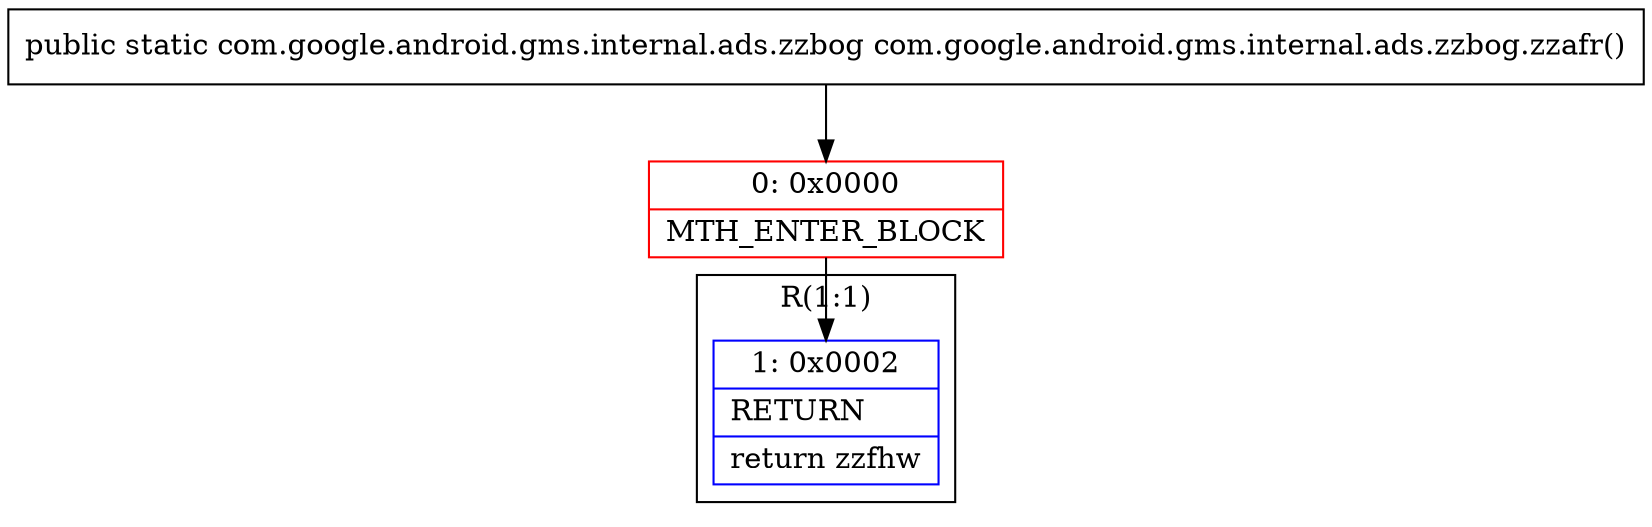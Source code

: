 digraph "CFG forcom.google.android.gms.internal.ads.zzbog.zzafr()Lcom\/google\/android\/gms\/internal\/ads\/zzbog;" {
subgraph cluster_Region_1956712488 {
label = "R(1:1)";
node [shape=record,color=blue];
Node_1 [shape=record,label="{1\:\ 0x0002|RETURN\l|return zzfhw\l}"];
}
Node_0 [shape=record,color=red,label="{0\:\ 0x0000|MTH_ENTER_BLOCK\l}"];
MethodNode[shape=record,label="{public static com.google.android.gms.internal.ads.zzbog com.google.android.gms.internal.ads.zzbog.zzafr() }"];
MethodNode -> Node_0;
Node_0 -> Node_1;
}


